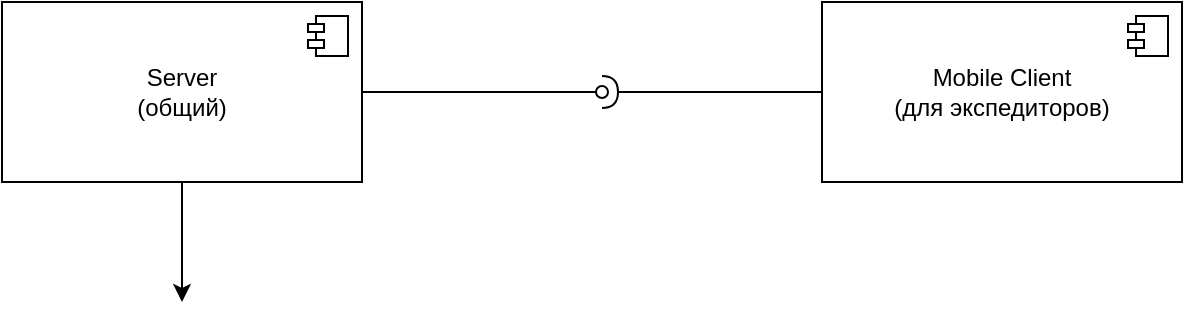 <mxfile version="24.7.7">
  <diagram name="Page-1" id="b5b7bab2-c9e2-2cf4-8b2a-24fd1a2a6d21">
    <mxGraphModel dx="955" dy="621" grid="1" gridSize="10" guides="1" tooltips="1" connect="1" arrows="1" fold="1" page="1" pageScale="1" pageWidth="827" pageHeight="1169" background="none" math="0" shadow="0">
      <root>
        <mxCell id="0" />
        <mxCell id="1" parent="0" />
        <mxCell id="vvFTQ-2UN1oCAjK8tvpk-3" style="edgeStyle=orthogonalEdgeStyle;rounded=0;orthogonalLoop=1;jettySize=auto;html=1;endArrow=halfCircle;endFill=0;" edge="1" parent="1" source="vvFTQ-2UN1oCAjK8tvpk-1">
          <mxGeometry relative="1" as="geometry">
            <mxPoint x="650" y="355" as="targetPoint" />
          </mxGeometry>
        </mxCell>
        <mxCell id="vvFTQ-2UN1oCAjK8tvpk-1" value="&lt;div&gt;&lt;span style=&quot;background-color: initial;&quot;&gt;Mobile Client&lt;/span&gt;&lt;/div&gt;&lt;div&gt;&lt;span style=&quot;background-color: initial;&quot;&gt;(для экспедиторов)&lt;/span&gt;&lt;br&gt;&lt;/div&gt;" style="html=1;dropTarget=0;whiteSpace=wrap;" vertex="1" parent="1">
          <mxGeometry x="760" y="310" width="180" height="90" as="geometry" />
        </mxCell>
        <mxCell id="vvFTQ-2UN1oCAjK8tvpk-2" value="" style="shape=module;jettyWidth=8;jettyHeight=4;" vertex="1" parent="vvFTQ-2UN1oCAjK8tvpk-1">
          <mxGeometry x="1" width="20" height="20" relative="1" as="geometry">
            <mxPoint x="-27" y="7" as="offset" />
          </mxGeometry>
        </mxCell>
        <mxCell id="vvFTQ-2UN1oCAjK8tvpk-9" style="edgeStyle=orthogonalEdgeStyle;rounded=0;orthogonalLoop=1;jettySize=auto;html=1;endArrow=oval;endFill=0;" edge="1" parent="1" source="vvFTQ-2UN1oCAjK8tvpk-7">
          <mxGeometry relative="1" as="geometry">
            <mxPoint x="650" y="355" as="targetPoint" />
          </mxGeometry>
        </mxCell>
        <mxCell id="vvFTQ-2UN1oCAjK8tvpk-10" style="edgeStyle=orthogonalEdgeStyle;rounded=0;orthogonalLoop=1;jettySize=auto;html=1;" edge="1" parent="1" source="vvFTQ-2UN1oCAjK8tvpk-7">
          <mxGeometry relative="1" as="geometry">
            <mxPoint x="440" y="460" as="targetPoint" />
          </mxGeometry>
        </mxCell>
        <mxCell id="vvFTQ-2UN1oCAjK8tvpk-7" value="&lt;div&gt;Server&lt;/div&gt;&lt;div&gt;&lt;span style=&quot;background-color: initial;&quot;&gt;(общий)&lt;/span&gt;&lt;br&gt;&lt;/div&gt;" style="html=1;dropTarget=0;whiteSpace=wrap;" vertex="1" parent="1">
          <mxGeometry x="350" y="310" width="180" height="90" as="geometry" />
        </mxCell>
        <mxCell id="vvFTQ-2UN1oCAjK8tvpk-8" value="" style="shape=module;jettyWidth=8;jettyHeight=4;" vertex="1" parent="vvFTQ-2UN1oCAjK8tvpk-7">
          <mxGeometry x="1" width="20" height="20" relative="1" as="geometry">
            <mxPoint x="-27" y="7" as="offset" />
          </mxGeometry>
        </mxCell>
      </root>
    </mxGraphModel>
  </diagram>
</mxfile>

